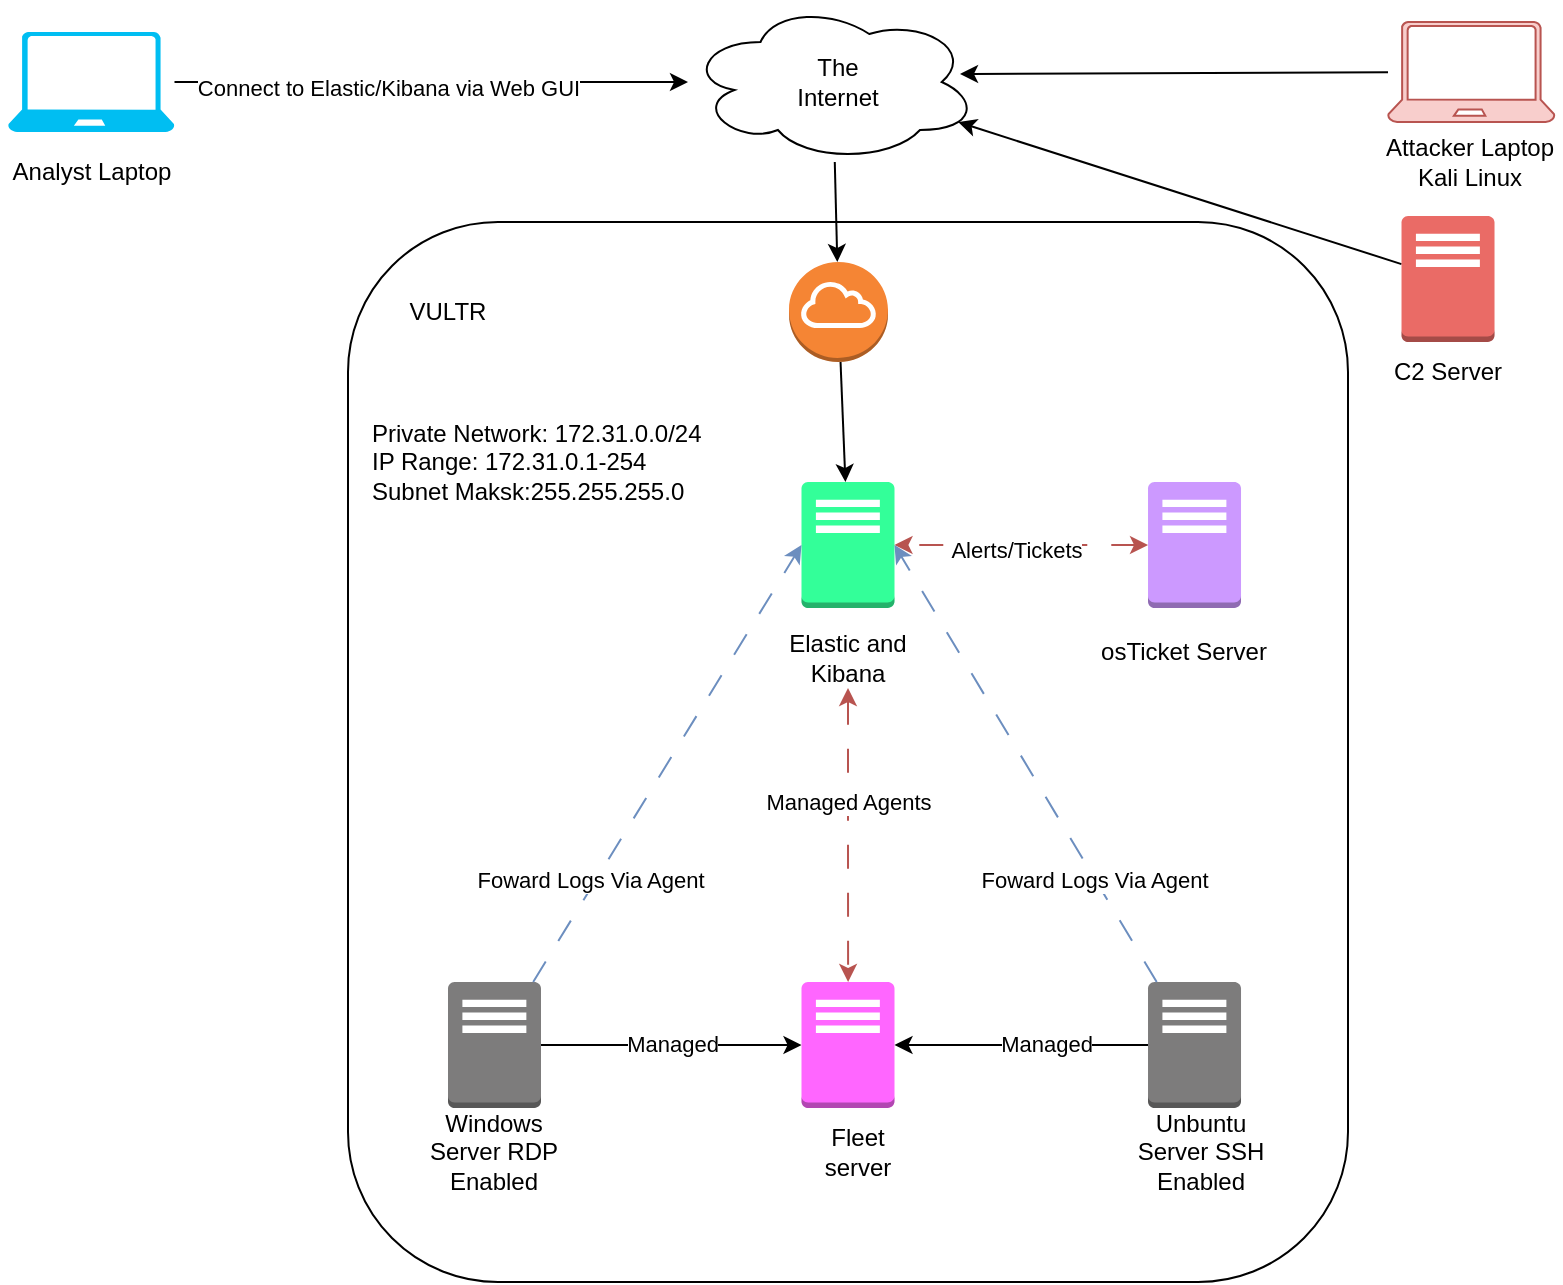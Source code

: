 <mxfile version="24.7.12">
  <diagram name="Page-1" id="mTDXw9lq9HjQsTrBYcQW">
    <mxGraphModel dx="1393" dy="796" grid="1" gridSize="10" guides="1" tooltips="1" connect="1" arrows="1" fold="1" page="1" pageScale="1" pageWidth="850" pageHeight="1100" math="0" shadow="0">
      <root>
        <mxCell id="0" />
        <mxCell id="1" parent="0" />
        <mxCell id="9ndLu7jOII5W7Lretga1-7" value="" style="rounded=1;whiteSpace=wrap;html=1;" vertex="1" parent="1">
          <mxGeometry x="190" y="120" width="500" height="530" as="geometry" />
        </mxCell>
        <mxCell id="9ndLu7jOII5W7Lretga1-11" style="edgeStyle=orthogonalEdgeStyle;rounded=0;orthogonalLoop=1;jettySize=auto;html=1;" edge="1" parent="1" source="9ndLu7jOII5W7Lretga1-1" target="9ndLu7jOII5W7Lretga1-6">
          <mxGeometry relative="1" as="geometry" />
        </mxCell>
        <mxCell id="9ndLu7jOII5W7Lretga1-15" value="Managed" style="edgeLabel;html=1;align=center;verticalAlign=middle;resizable=0;points=[];" vertex="1" connectable="0" parent="9ndLu7jOII5W7Lretga1-11">
          <mxGeometry x="-0.01" y="2" relative="1" as="geometry">
            <mxPoint x="1" y="1" as="offset" />
          </mxGeometry>
        </mxCell>
        <mxCell id="9ndLu7jOII5W7Lretga1-1" value="" style="outlineConnect=0;dashed=0;verticalLabelPosition=bottom;verticalAlign=top;align=center;html=1;shape=mxgraph.aws3.traditional_server;fillColor=#7D7C7C;gradientColor=none;" vertex="1" parent="1">
          <mxGeometry x="240" y="500" width="46.5" height="63" as="geometry" />
        </mxCell>
        <mxCell id="9ndLu7jOII5W7Lretga1-14" style="edgeStyle=orthogonalEdgeStyle;rounded=0;orthogonalLoop=1;jettySize=auto;html=1;startArrow=classic;startFill=1;fillColor=#f8cecc;strokeColor=#b85450;dashed=1;dashPattern=12 12;" edge="1" parent="1" source="9ndLu7jOII5W7Lretga1-20" target="9ndLu7jOII5W7Lretga1-6">
          <mxGeometry relative="1" as="geometry" />
        </mxCell>
        <mxCell id="9ndLu7jOII5W7Lretga1-25" value="Managed Agents" style="edgeLabel;html=1;align=center;verticalAlign=middle;resizable=0;points=[];" vertex="1" connectable="0" parent="9ndLu7jOII5W7Lretga1-14">
          <mxGeometry x="-0.158" relative="1" as="geometry">
            <mxPoint y="-5" as="offset" />
          </mxGeometry>
        </mxCell>
        <mxCell id="9ndLu7jOII5W7Lretga1-2" value="" style="outlineConnect=0;dashed=0;verticalLabelPosition=bottom;verticalAlign=top;align=center;html=1;shape=mxgraph.aws3.traditional_server;fillColor=#33FF99;strokeColor=#9673a6;" vertex="1" parent="1">
          <mxGeometry x="416.75" y="250" width="46.5" height="63" as="geometry" />
        </mxCell>
        <mxCell id="9ndLu7jOII5W7Lretga1-3" value="" style="outlineConnect=0;dashed=0;verticalLabelPosition=bottom;verticalAlign=top;align=center;html=1;shape=mxgraph.aws3.traditional_server;fillColor=#7D7C7C;gradientColor=none;" vertex="1" parent="1">
          <mxGeometry x="590.01" y="500" width="46.5" height="63" as="geometry" />
        </mxCell>
        <mxCell id="9ndLu7jOII5W7Lretga1-35" style="edgeStyle=orthogonalEdgeStyle;rounded=0;orthogonalLoop=1;jettySize=auto;html=1;dashed=1;dashPattern=12 12;fillColor=#f8cecc;strokeColor=#b85450;startArrow=classic;startFill=1;" edge="1" parent="1" source="9ndLu7jOII5W7Lretga1-4" target="9ndLu7jOII5W7Lretga1-2">
          <mxGeometry relative="1" as="geometry" />
        </mxCell>
        <mxCell id="9ndLu7jOII5W7Lretga1-36" value="Alerts/Tickets" style="edgeLabel;html=1;align=center;verticalAlign=middle;resizable=0;points=[];" vertex="1" connectable="0" parent="9ndLu7jOII5W7Lretga1-35">
          <mxGeometry x="0.042" y="2" relative="1" as="geometry">
            <mxPoint as="offset" />
          </mxGeometry>
        </mxCell>
        <mxCell id="9ndLu7jOII5W7Lretga1-4" value="" style="outlineConnect=0;dashed=0;verticalLabelPosition=bottom;verticalAlign=top;align=center;html=1;shape=mxgraph.aws3.traditional_server;fillColor=#CC99FF;gradientColor=none;" vertex="1" parent="1">
          <mxGeometry x="590.01" y="250" width="46.5" height="63" as="geometry" />
        </mxCell>
        <mxCell id="9ndLu7jOII5W7Lretga1-52" style="rounded=0;orthogonalLoop=1;jettySize=auto;html=1;" edge="1" parent="1" source="9ndLu7jOII5W7Lretga1-5" target="9ndLu7jOII5W7Lretga1-43">
          <mxGeometry relative="1" as="geometry" />
        </mxCell>
        <mxCell id="9ndLu7jOII5W7Lretga1-5" value="" style="outlineConnect=0;dashed=0;verticalLabelPosition=bottom;verticalAlign=top;align=center;html=1;shape=mxgraph.aws3.traditional_server;fillColor=#EA6B66;strokeColor=#b85450;" vertex="1" parent="1">
          <mxGeometry x="716.76" y="117" width="46.5" height="63" as="geometry" />
        </mxCell>
        <mxCell id="9ndLu7jOII5W7Lretga1-6" value="" style="outlineConnect=0;dashed=0;verticalLabelPosition=bottom;verticalAlign=top;align=center;html=1;shape=mxgraph.aws3.traditional_server;fillColor=#FF66FF;strokeColor=#9673a6;" vertex="1" parent="1">
          <mxGeometry x="416.75" y="500" width="46.5" height="63" as="geometry" />
        </mxCell>
        <mxCell id="9ndLu7jOII5W7Lretga1-8" value="VULTR" style="text;html=1;align=center;verticalAlign=middle;whiteSpace=wrap;rounded=0;" vertex="1" parent="1">
          <mxGeometry x="210" y="150" width="60" height="30" as="geometry" />
        </mxCell>
        <mxCell id="9ndLu7jOII5W7Lretga1-9" value="C2 Server" style="text;html=1;align=center;verticalAlign=middle;whiteSpace=wrap;rounded=0;" vertex="1" parent="1">
          <mxGeometry x="710.01" y="180" width="60" height="30" as="geometry" />
        </mxCell>
        <mxCell id="9ndLu7jOII5W7Lretga1-10" value="Fleet server" style="text;html=1;align=center;verticalAlign=middle;whiteSpace=wrap;rounded=0;" vertex="1" parent="1">
          <mxGeometry x="415" y="570" width="60" height="30" as="geometry" />
        </mxCell>
        <mxCell id="9ndLu7jOII5W7Lretga1-12" style="edgeStyle=orthogonalEdgeStyle;rounded=0;orthogonalLoop=1;jettySize=auto;html=1;entryX=1;entryY=0.5;entryDx=0;entryDy=0;entryPerimeter=0;" edge="1" parent="1" source="9ndLu7jOII5W7Lretga1-3" target="9ndLu7jOII5W7Lretga1-6">
          <mxGeometry relative="1" as="geometry" />
        </mxCell>
        <mxCell id="9ndLu7jOII5W7Lretga1-16" value="Managed" style="edgeLabel;html=1;align=center;verticalAlign=middle;resizable=0;points=[];" vertex="1" connectable="0" parent="9ndLu7jOII5W7Lretga1-12">
          <mxGeometry x="-0.195" y="-1" relative="1" as="geometry">
            <mxPoint as="offset" />
          </mxGeometry>
        </mxCell>
        <mxCell id="9ndLu7jOII5W7Lretga1-17" value="Windows Server RDP Enabled" style="text;html=1;align=center;verticalAlign=middle;whiteSpace=wrap;rounded=0;" vertex="1" parent="1">
          <mxGeometry x="228.25" y="570" width="70" height="30" as="geometry" />
        </mxCell>
        <mxCell id="9ndLu7jOII5W7Lretga1-18" value="Unbuntu Server SSH Enabled" style="text;html=1;align=center;verticalAlign=middle;whiteSpace=wrap;rounded=0;" vertex="1" parent="1">
          <mxGeometry x="580" y="570" width="73.25" height="30" as="geometry" />
        </mxCell>
        <mxCell id="9ndLu7jOII5W7Lretga1-22" value="osTicket Server" style="text;html=1;align=center;verticalAlign=middle;whiteSpace=wrap;rounded=0;" vertex="1" parent="1">
          <mxGeometry x="563.25" y="320" width="90" height="30" as="geometry" />
        </mxCell>
        <mxCell id="9ndLu7jOII5W7Lretga1-26" style="rounded=0;orthogonalLoop=1;jettySize=auto;html=1;entryX=0;entryY=0.5;entryDx=0;entryDy=0;entryPerimeter=0;fillColor=#dae8fc;strokeColor=#6c8ebf;dashed=1;dashPattern=12 12;" edge="1" parent="1" source="9ndLu7jOII5W7Lretga1-1" target="9ndLu7jOII5W7Lretga1-2">
          <mxGeometry relative="1" as="geometry" />
        </mxCell>
        <mxCell id="9ndLu7jOII5W7Lretga1-30" value="Foward Logs Via Agent" style="edgeLabel;html=1;align=center;verticalAlign=middle;resizable=0;points=[];" vertex="1" connectable="0" parent="9ndLu7jOII5W7Lretga1-26">
          <mxGeometry x="-0.069" y="2" relative="1" as="geometry">
            <mxPoint x="-33" y="52" as="offset" />
          </mxGeometry>
        </mxCell>
        <mxCell id="9ndLu7jOII5W7Lretga1-28" style="rounded=0;orthogonalLoop=1;jettySize=auto;html=1;entryX=1;entryY=0.5;entryDx=0;entryDy=0;entryPerimeter=0;fillColor=#dae8fc;strokeColor=#6c8ebf;dashed=1;dashPattern=12 12;" edge="1" parent="1" source="9ndLu7jOII5W7Lretga1-3" target="9ndLu7jOII5W7Lretga1-2">
          <mxGeometry relative="1" as="geometry" />
        </mxCell>
        <mxCell id="9ndLu7jOII5W7Lretga1-31" value="Foward Logs Via Agent" style="edgeLabel;html=1;align=center;verticalAlign=middle;resizable=0;points=[];" vertex="1" connectable="0" parent="9ndLu7jOII5W7Lretga1-28">
          <mxGeometry x="-0.36" y="-2" relative="1" as="geometry">
            <mxPoint x="9" y="20" as="offset" />
          </mxGeometry>
        </mxCell>
        <mxCell id="9ndLu7jOII5W7Lretga1-20" value="Elastic and Kibana" style="text;html=1;align=center;verticalAlign=middle;whiteSpace=wrap;rounded=0;" vertex="1" parent="1">
          <mxGeometry x="405" y="323" width="70" height="30" as="geometry" />
        </mxCell>
        <mxCell id="9ndLu7jOII5W7Lretga1-32" value="Private Network: 172.31.0.0/24&lt;div&gt;IP Range: 172.31.0.1-254&lt;/div&gt;&lt;div&gt;Subnet Maksk:255.255.255.0&lt;/div&gt;" style="text;html=1;align=left;verticalAlign=middle;whiteSpace=wrap;rounded=0;" vertex="1" parent="1">
          <mxGeometry x="200" y="180" width="170" height="120" as="geometry" />
        </mxCell>
        <mxCell id="9ndLu7jOII5W7Lretga1-49" style="rounded=0;orthogonalLoop=1;jettySize=auto;html=1;" edge="1" parent="1" source="9ndLu7jOII5W7Lretga1-37" target="9ndLu7jOII5W7Lretga1-2">
          <mxGeometry relative="1" as="geometry" />
        </mxCell>
        <mxCell id="9ndLu7jOII5W7Lretga1-37" value="" style="outlineConnect=0;dashed=0;verticalLabelPosition=bottom;verticalAlign=top;align=center;html=1;shape=mxgraph.aws3.internet_gateway;fillColor=#F58534;gradientColor=none;" vertex="1" parent="1">
          <mxGeometry x="410.5" y="140" width="49.5" height="50" as="geometry" />
        </mxCell>
        <mxCell id="9ndLu7jOII5W7Lretga1-40" value="" style="verticalLabelPosition=bottom;html=1;verticalAlign=top;align=center;strokeColor=#b85450;fillColor=#f8cecc;shape=mxgraph.azure.laptop;pointerEvents=1;" vertex="1" parent="1">
          <mxGeometry x="710.01" y="20" width="83.25" height="50" as="geometry" />
        </mxCell>
        <mxCell id="9ndLu7jOII5W7Lretga1-47" style="rounded=0;orthogonalLoop=1;jettySize=auto;html=1;" edge="1" parent="1" source="9ndLu7jOII5W7Lretga1-42" target="9ndLu7jOII5W7Lretga1-43">
          <mxGeometry relative="1" as="geometry" />
        </mxCell>
        <mxCell id="9ndLu7jOII5W7Lretga1-51" value="Connect to Elastic/Kibana via Web GUI" style="edgeLabel;html=1;align=center;verticalAlign=middle;resizable=0;points=[];" vertex="1" connectable="0" parent="9ndLu7jOII5W7Lretga1-47">
          <mxGeometry x="-0.171" y="-3" relative="1" as="geometry">
            <mxPoint as="offset" />
          </mxGeometry>
        </mxCell>
        <mxCell id="9ndLu7jOII5W7Lretga1-42" value="" style="verticalLabelPosition=bottom;html=1;verticalAlign=top;align=center;strokeColor=none;fillColor=#00BEF2;shape=mxgraph.azure.laptop;pointerEvents=1;" vertex="1" parent="1">
          <mxGeometry x="20" y="25" width="83.25" height="50" as="geometry" />
        </mxCell>
        <mxCell id="9ndLu7jOII5W7Lretga1-48" style="rounded=0;orthogonalLoop=1;jettySize=auto;html=1;" edge="1" parent="1" source="9ndLu7jOII5W7Lretga1-43" target="9ndLu7jOII5W7Lretga1-37">
          <mxGeometry relative="1" as="geometry" />
        </mxCell>
        <mxCell id="9ndLu7jOII5W7Lretga1-43" value="" style="ellipse;shape=cloud;whiteSpace=wrap;html=1;" vertex="1" parent="1">
          <mxGeometry x="360" y="10" width="145" height="80" as="geometry" />
        </mxCell>
        <mxCell id="9ndLu7jOII5W7Lretga1-44" value="The Internet" style="text;html=1;align=center;verticalAlign=middle;whiteSpace=wrap;rounded=0;" vertex="1" parent="1">
          <mxGeometry x="405.25" y="35" width="60" height="30" as="geometry" />
        </mxCell>
        <mxCell id="9ndLu7jOII5W7Lretga1-45" value="Attacker Laptop&lt;div&gt;Kali Linux&lt;/div&gt;" style="text;html=1;align=center;verticalAlign=middle;whiteSpace=wrap;rounded=0;" vertex="1" parent="1">
          <mxGeometry x="707.45" y="75" width="88.37" height="30" as="geometry" />
        </mxCell>
        <mxCell id="9ndLu7jOII5W7Lretga1-46" style="rounded=0;orthogonalLoop=1;jettySize=auto;html=1;entryX=0.938;entryY=0.45;entryDx=0;entryDy=0;entryPerimeter=0;" edge="1" parent="1" source="9ndLu7jOII5W7Lretga1-40" target="9ndLu7jOII5W7Lretga1-43">
          <mxGeometry relative="1" as="geometry" />
        </mxCell>
        <mxCell id="9ndLu7jOII5W7Lretga1-50" value="Analyst Laptop" style="text;html=1;align=center;verticalAlign=middle;whiteSpace=wrap;rounded=0;" vertex="1" parent="1">
          <mxGeometry x="16.62" y="80" width="90" height="30" as="geometry" />
        </mxCell>
      </root>
    </mxGraphModel>
  </diagram>
</mxfile>
